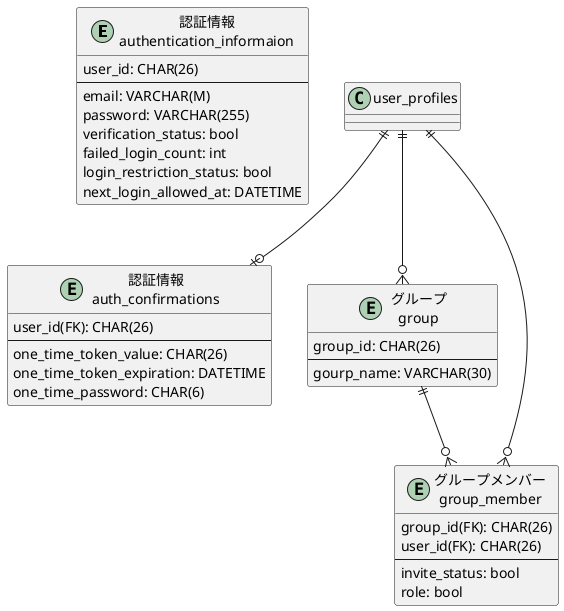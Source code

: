 @startuml identityManagement

entity "認証情報\nauthentication_informaion" as authentication_informaion {
    user_id: CHAR(26)
    --
    email: VARCHAR(M)
    password: VARCHAR(255)
    verification_status: bool
    failed_login_count: int
    login_restriction_status: bool
    next_login_allowed_at: DATETIME
}

entity "認証情報\nauth_confirmations" as auth_confirmations {
    user_id(FK): CHAR(26)
    --
    one_time_token_value: CHAR(26)
    one_time_token_expiration: DATETIME
    one_time_password: CHAR(6)
}

entity "グループ\ngroup" as group {
    group_id: CHAR(26)
    --
    gourp_name: VARCHAR(30)
}

entity "グループメンバー\ngroup_member" as group_member {
    group_id(FK): CHAR(26)
    user_id(FK): CHAR(26)
    --
    invite_status: bool
    role: bool
}

user_profiles ||--o| auth_confirmations
user_profiles ||--o{ group
group ||--o{ group_member
user_profiles ||--o{ group_member

@enduml